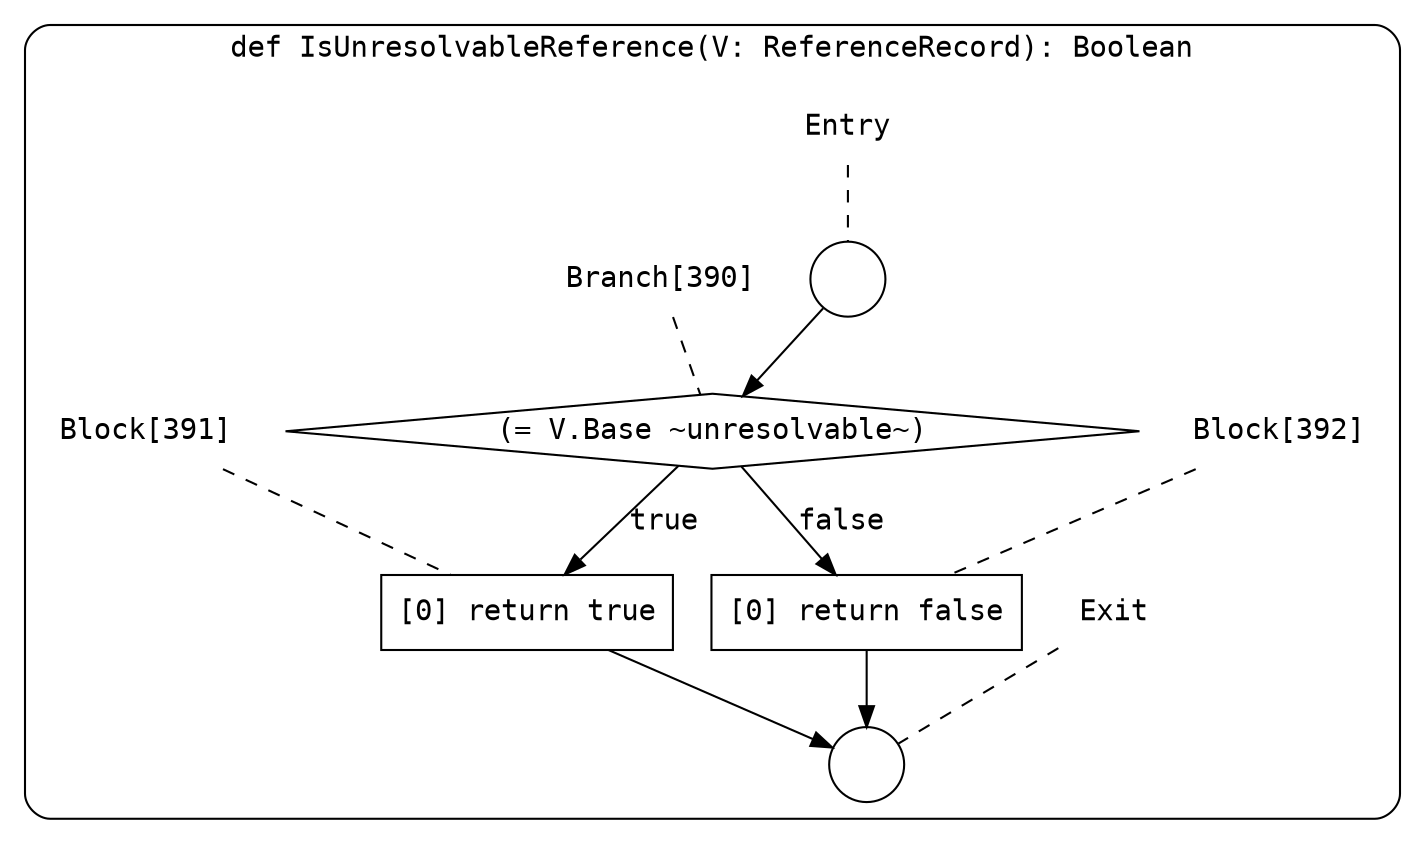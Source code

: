 digraph {
  graph [fontname = "Consolas"]
  node [fontname = "Consolas"]
  edge [fontname = "Consolas"]
  subgraph cluster59 {
    label = "def IsUnresolvableReference(V: ReferenceRecord): Boolean"
    style = rounded
    cluster59_entry_name [shape=none, label=<<font color="black">Entry</font>>]
    cluster59_entry_name -> cluster59_entry [arrowhead=none, color="black", style=dashed]
    cluster59_entry [shape=circle label=" " color="black" fillcolor="white" style=filled]
    cluster59_entry -> node390 [color="black"]
    cluster59_exit_name [shape=none, label=<<font color="black">Exit</font>>]
    cluster59_exit_name -> cluster59_exit [arrowhead=none, color="black", style=dashed]
    cluster59_exit [shape=circle label=" " color="black" fillcolor="white" style=filled]
    node390_name [shape=none, label=<<font color="black">Branch[390]</font>>]
    node390_name -> node390 [arrowhead=none, color="black", style=dashed]
    node390 [shape=diamond, label=<<font color="black">(= V.Base ~unresolvable~)</font>> color="black" fillcolor="white", style=filled]
    node390 -> node391 [label=<<font color="black">true</font>> color="black"]
    node390 -> node392 [label=<<font color="black">false</font>> color="black"]
    node391_name [shape=none, label=<<font color="black">Block[391]</font>>]
    node391_name -> node391 [arrowhead=none, color="black", style=dashed]
    node391 [shape=box, label=<<font color="black">[0] return true<BR ALIGN="LEFT"/></font>> color="black" fillcolor="white", style=filled]
    node391 -> cluster59_exit [color="black"]
    node392_name [shape=none, label=<<font color="black">Block[392]</font>>]
    node392_name -> node392 [arrowhead=none, color="black", style=dashed]
    node392 [shape=box, label=<<font color="black">[0] return false<BR ALIGN="LEFT"/></font>> color="black" fillcolor="white", style=filled]
    node392 -> cluster59_exit [color="black"]
  }
}